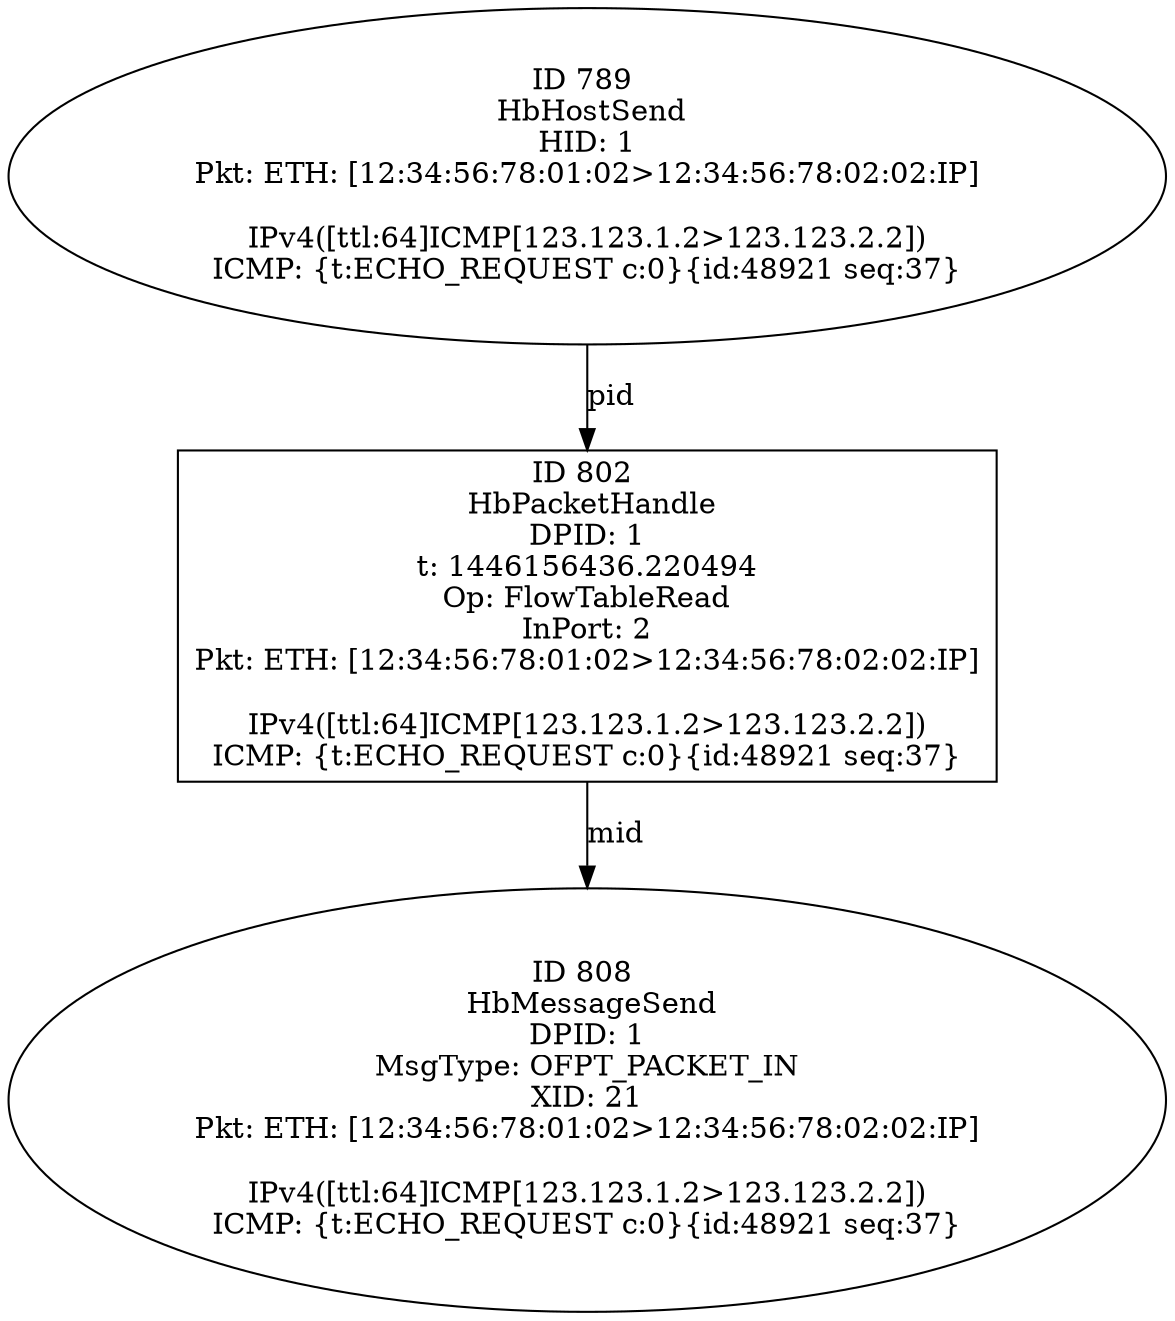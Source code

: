 strict digraph G {
808 [shape=oval, event=<hb_events.HbMessageSend object at 0x10ee9f310>, label="ID 808 
 HbMessageSend
DPID: 1
MsgType: OFPT_PACKET_IN
XID: 21
Pkt: ETH: [12:34:56:78:01:02>12:34:56:78:02:02:IP]

IPv4([ttl:64]ICMP[123.123.1.2>123.123.2.2])
ICMP: {t:ECHO_REQUEST c:0}{id:48921 seq:37}"];
802 [shape=box, event=<hb_events.HbPacketHandle object at 0x10ee9a490>, label="ID 802 
 HbPacketHandle
DPID: 1
t: 1446156436.220494
Op: FlowTableRead
InPort: 2
Pkt: ETH: [12:34:56:78:01:02>12:34:56:78:02:02:IP]

IPv4([ttl:64]ICMP[123.123.1.2>123.123.2.2])
ICMP: {t:ECHO_REQUEST c:0}{id:48921 seq:37}"];
789 [shape=oval, event=<hb_events.HbHostSend object at 0x10ee5c310>, label="ID 789 
 HbHostSend
HID: 1
Pkt: ETH: [12:34:56:78:01:02>12:34:56:78:02:02:IP]

IPv4([ttl:64]ICMP[123.123.1.2>123.123.2.2])
ICMP: {t:ECHO_REQUEST c:0}{id:48921 seq:37}"];
802 -> 808  [rel=mid, label=mid];
789 -> 802  [rel=pid, label=pid];
}
